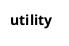 @startuml utility

' Procedures

!startsub util_proc

!procedure req(name,txt,label)
class "name" as label <<requirement>> {
txt
}
!endprocedure

!procedure freq(name,txt,label)
class "name" as label <<functionalRequirement>> {
txt
}
!endprocedure

!procedure dcnstr(name,txt,label)
class "name" as label <<designConstraint>> {
txt
}
!endprocedure

!procedure block(name,txt,label)
class "name" as label <<block>> {
txt
}
!endprocedure

!procedure part(txt,label)
!endprocedure

!endsub


' Connections

!startsub util_connection

!define nest(x,y) x +-- y
!define derive(x,y) x <.. y : <<deriveReqt>>
!define refine(x,y) x <.. y : <<refine>>
!define trace(x,y) x <.. y : <<trace>>
!define satisfy(x,y) x <.. y : <<satisfy>>
!define derivel(x,y) x <.. y : <<deriveReqt>> link


!endsub

title utility

@enduml